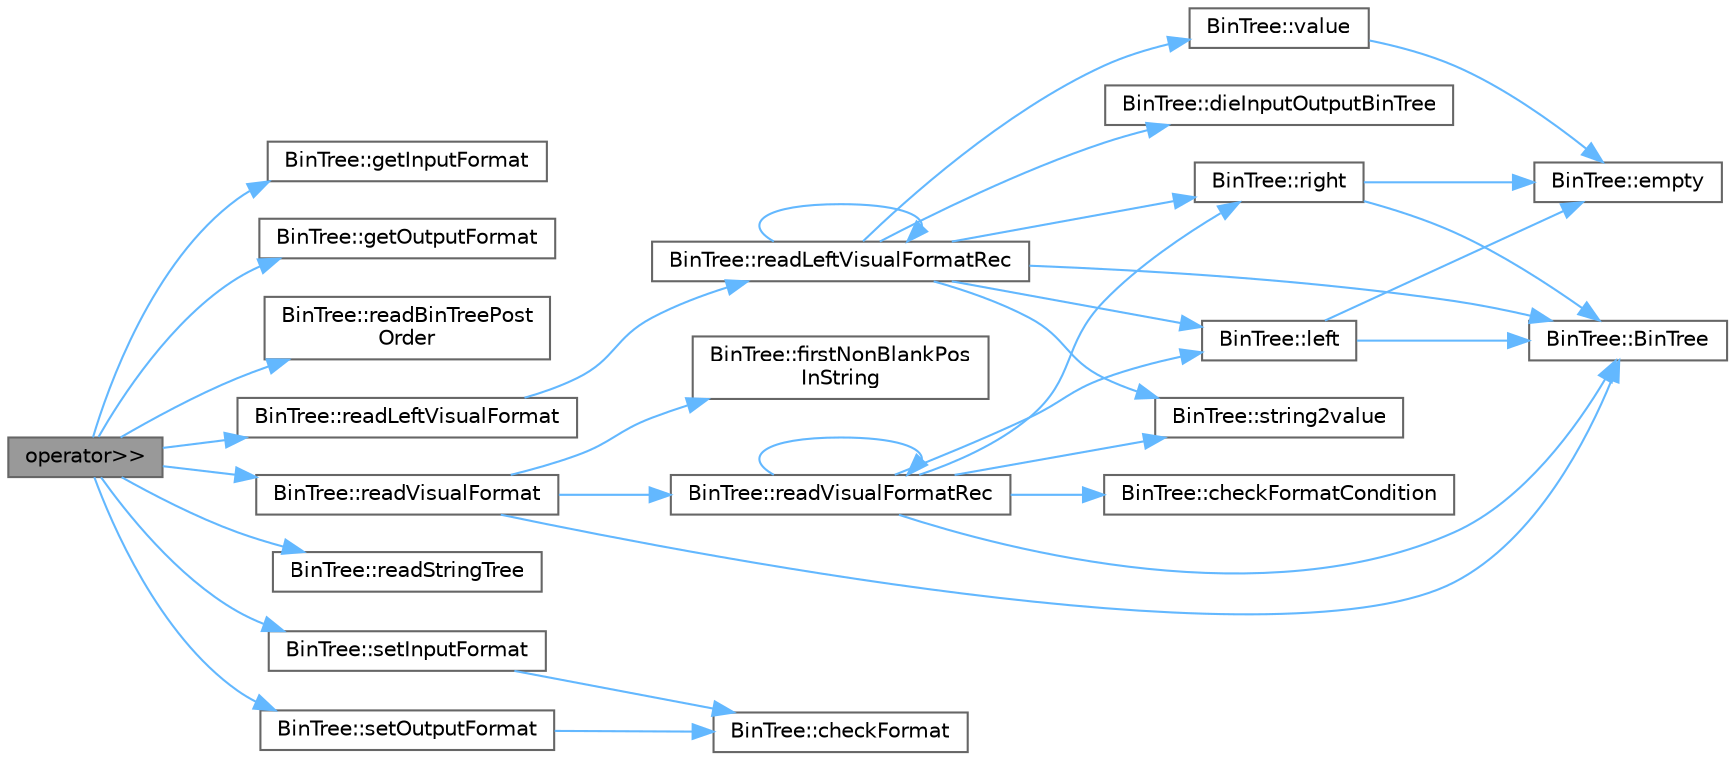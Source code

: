 digraph "operator&gt;&gt;"
{
 // LATEX_PDF_SIZE
  bgcolor="transparent";
  edge [fontname=Helvetica,fontsize=10,labelfontname=Helvetica,labelfontsize=10];
  node [fontname=Helvetica,fontsize=10,shape=box,height=0.2,width=0.4];
  rankdir="LR";
  Node1 [id="Node000001",label="operator\>\>",height=0.2,width=0.4,color="gray40", fillcolor="grey60", style="filled", fontcolor="black",tooltip=" "];
  Node1 -> Node2 [id="edge1_Node000001_Node000002",color="steelblue1",style="solid",tooltip=" "];
  Node2 [id="Node000002",label="BinTree::getInputFormat",height=0.2,width=0.4,color="grey40", fillcolor="white", style="filled",URL="$classBinTree.html#a85c488db26fb7c728b5c2464a98b3f53",tooltip=" "];
  Node1 -> Node3 [id="edge2_Node000001_Node000003",color="steelblue1",style="solid",tooltip=" "];
  Node3 [id="Node000003",label="BinTree::getOutputFormat",height=0.2,width=0.4,color="grey40", fillcolor="white", style="filled",URL="$classBinTree.html#ae8c613e9e61b6c4811406815708c1585",tooltip=" "];
  Node1 -> Node4 [id="edge3_Node000001_Node000004",color="steelblue1",style="solid",tooltip=" "];
  Node4 [id="Node000004",label="BinTree::readBinTreePost\lOrder",height=0.2,width=0.4,color="grey40", fillcolor="white", style="filled",URL="$classBinTree.html#adffb6c09427520105e5b558eb1cbc609",tooltip=" "];
  Node1 -> Node5 [id="edge4_Node000001_Node000005",color="steelblue1",style="solid",tooltip=" "];
  Node5 [id="Node000005",label="BinTree::readLeftVisualFormat",height=0.2,width=0.4,color="grey40", fillcolor="white", style="filled",URL="$classBinTree.html#a949d0e1e1dec894604163f0248189e6b",tooltip=" "];
  Node5 -> Node6 [id="edge5_Node000005_Node000006",color="steelblue1",style="solid",tooltip=" "];
  Node6 [id="Node000006",label="BinTree::readLeftVisualFormatRec",height=0.2,width=0.4,color="grey40", fillcolor="white", style="filled",URL="$classBinTree.html#aab931f3f821cd0fecfecbdbc0189b07f",tooltip=" "];
  Node6 -> Node7 [id="edge6_Node000006_Node000007",color="steelblue1",style="solid",tooltip=" "];
  Node7 [id="Node000007",label="BinTree::BinTree",height=0.2,width=0.4,color="grey40", fillcolor="white", style="filled",URL="$classBinTree.html#a47eef22d29cd023449d97c073c08e5b6",tooltip=" "];
  Node6 -> Node8 [id="edge7_Node000006_Node000008",color="steelblue1",style="solid",tooltip=" "];
  Node8 [id="Node000008",label="BinTree::dieInputOutputBinTree",height=0.2,width=0.4,color="grey40", fillcolor="white", style="filled",URL="$classBinTree.html#a98b4af9995ced8ad0f4a25c70710b902",tooltip=" "];
  Node6 -> Node9 [id="edge8_Node000006_Node000009",color="steelblue1",style="solid",tooltip=" "];
  Node9 [id="Node000009",label="BinTree::left",height=0.2,width=0.4,color="grey40", fillcolor="white", style="filled",URL="$classBinTree.html#a82108db4c1b08d1f111027788c196d4e",tooltip=" "];
  Node9 -> Node7 [id="edge9_Node000009_Node000007",color="steelblue1",style="solid",tooltip=" "];
  Node9 -> Node10 [id="edge10_Node000009_Node000010",color="steelblue1",style="solid",tooltip=" "];
  Node10 [id="Node000010",label="BinTree::empty",height=0.2,width=0.4,color="grey40", fillcolor="white", style="filled",URL="$classBinTree.html#a74cda259ba5c25b8ee38ed4dc33e4fad",tooltip=" "];
  Node6 -> Node6 [id="edge11_Node000006_Node000006",color="steelblue1",style="solid",tooltip=" "];
  Node6 -> Node11 [id="edge12_Node000006_Node000011",color="steelblue1",style="solid",tooltip=" "];
  Node11 [id="Node000011",label="BinTree::right",height=0.2,width=0.4,color="grey40", fillcolor="white", style="filled",URL="$classBinTree.html#aff8e96651b27284c329667b5ad3e4d0b",tooltip=" "];
  Node11 -> Node7 [id="edge13_Node000011_Node000007",color="steelblue1",style="solid",tooltip=" "];
  Node11 -> Node10 [id="edge14_Node000011_Node000010",color="steelblue1",style="solid",tooltip=" "];
  Node6 -> Node12 [id="edge15_Node000006_Node000012",color="steelblue1",style="solid",tooltip=" "];
  Node12 [id="Node000012",label="BinTree::string2value",height=0.2,width=0.4,color="grey40", fillcolor="white", style="filled",URL="$classBinTree.html#a90e52b5ad6f6c1e5fca7cc4f2cdd12bf",tooltip=" "];
  Node6 -> Node13 [id="edge16_Node000006_Node000013",color="steelblue1",style="solid",tooltip=" "];
  Node13 [id="Node000013",label="BinTree::value",height=0.2,width=0.4,color="grey40", fillcolor="white", style="filled",URL="$classBinTree.html#aaccb0c5b6cfe3b84dfeefc58efa24cda",tooltip=" "];
  Node13 -> Node10 [id="edge17_Node000013_Node000010",color="steelblue1",style="solid",tooltip=" "];
  Node1 -> Node14 [id="edge18_Node000001_Node000014",color="steelblue1",style="solid",tooltip=" "];
  Node14 [id="Node000014",label="BinTree::readStringTree",height=0.2,width=0.4,color="grey40", fillcolor="white", style="filled",URL="$classBinTree.html#a4d774ac46803b53c3c18c7881ba35750",tooltip=" "];
  Node1 -> Node15 [id="edge19_Node000001_Node000015",color="steelblue1",style="solid",tooltip=" "];
  Node15 [id="Node000015",label="BinTree::readVisualFormat",height=0.2,width=0.4,color="grey40", fillcolor="white", style="filled",URL="$classBinTree.html#a21f34fe28585657c492dbe24bc0197aa",tooltip=" "];
  Node15 -> Node7 [id="edge20_Node000015_Node000007",color="steelblue1",style="solid",tooltip=" "];
  Node15 -> Node16 [id="edge21_Node000015_Node000016",color="steelblue1",style="solid",tooltip=" "];
  Node16 [id="Node000016",label="BinTree::firstNonBlankPos\lInString",height=0.2,width=0.4,color="grey40", fillcolor="white", style="filled",URL="$classBinTree.html#af7da0ebc17d336cfd43e4516f0ca6ab4",tooltip=" "];
  Node15 -> Node17 [id="edge22_Node000015_Node000017",color="steelblue1",style="solid",tooltip=" "];
  Node17 [id="Node000017",label="BinTree::readVisualFormatRec",height=0.2,width=0.4,color="grey40", fillcolor="white", style="filled",URL="$classBinTree.html#af765235eab2cdfcfd0360f5406812d52",tooltip=" "];
  Node17 -> Node7 [id="edge23_Node000017_Node000007",color="steelblue1",style="solid",tooltip=" "];
  Node17 -> Node18 [id="edge24_Node000017_Node000018",color="steelblue1",style="solid",tooltip=" "];
  Node18 [id="Node000018",label="BinTree::checkFormatCondition",height=0.2,width=0.4,color="grey40", fillcolor="white", style="filled",URL="$classBinTree.html#a3f92e0c1ece53aa75831902f1a0c4f55",tooltip=" "];
  Node17 -> Node9 [id="edge25_Node000017_Node000009",color="steelblue1",style="solid",tooltip=" "];
  Node17 -> Node17 [id="edge26_Node000017_Node000017",color="steelblue1",style="solid",tooltip=" "];
  Node17 -> Node11 [id="edge27_Node000017_Node000011",color="steelblue1",style="solid",tooltip=" "];
  Node17 -> Node12 [id="edge28_Node000017_Node000012",color="steelblue1",style="solid",tooltip=" "];
  Node1 -> Node19 [id="edge29_Node000001_Node000019",color="steelblue1",style="solid",tooltip=" "];
  Node19 [id="Node000019",label="BinTree::setInputFormat",height=0.2,width=0.4,color="grey40", fillcolor="white", style="filled",URL="$classBinTree.html#aa2602fa8a273f74f7ec7372447ab5f2c",tooltip=" "];
  Node19 -> Node20 [id="edge30_Node000019_Node000020",color="steelblue1",style="solid",tooltip=" "];
  Node20 [id="Node000020",label="BinTree::checkFormat",height=0.2,width=0.4,color="grey40", fillcolor="white", style="filled",URL="$classBinTree.html#a96742bf0a9aa76cc6fafe86e7a5e1aaf",tooltip=" "];
  Node1 -> Node21 [id="edge31_Node000001_Node000021",color="steelblue1",style="solid",tooltip=" "];
  Node21 [id="Node000021",label="BinTree::setOutputFormat",height=0.2,width=0.4,color="grey40", fillcolor="white", style="filled",URL="$classBinTree.html#a443918cbfdd9c2dbe792772274717f6a",tooltip=" "];
  Node21 -> Node20 [id="edge32_Node000021_Node000020",color="steelblue1",style="solid",tooltip=" "];
}
